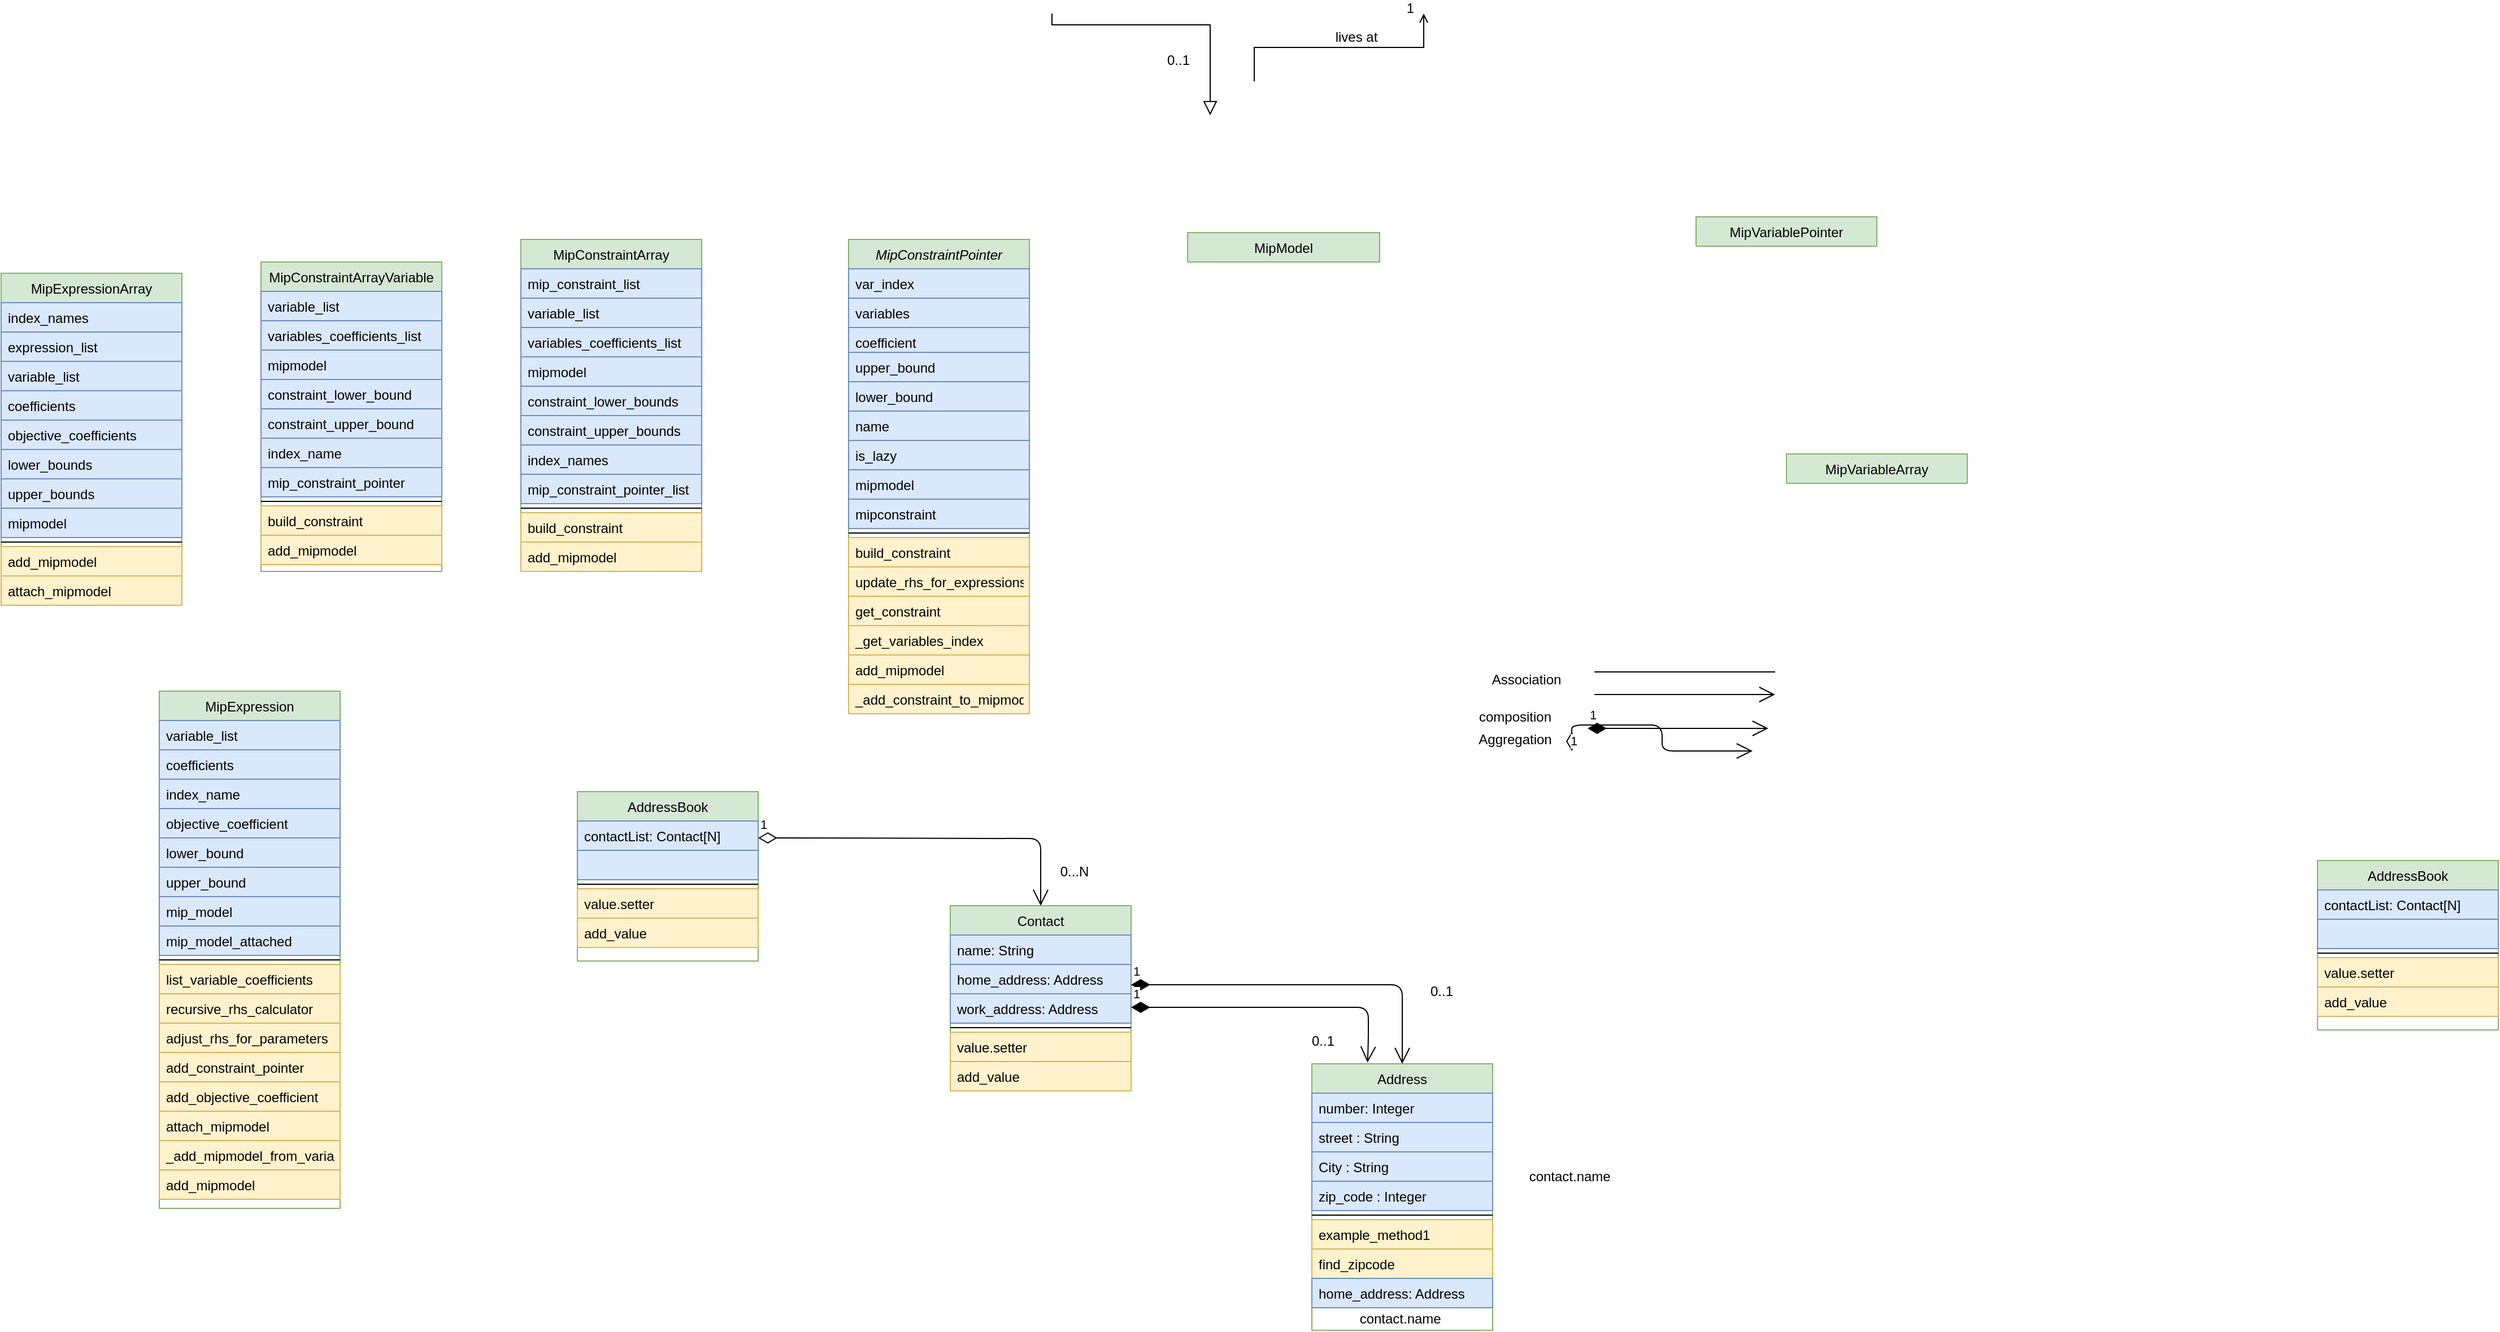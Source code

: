 <mxfile version="13.10.5" type="google"><diagram id="C5RBs43oDa-KdzZeNtuy" name="Page-1"><mxGraphModel dx="3052" dy="1041" grid="1" gridSize="10" guides="1" tooltips="1" connect="1" arrows="1" fold="1" page="1" pageScale="1" pageWidth="827" pageHeight="1169" math="0" shadow="0"><root><mxCell id="WIyWlLk6GJQsqaUBKTNV-0"/><mxCell id="WIyWlLk6GJQsqaUBKTNV-1" parent="WIyWlLk6GJQsqaUBKTNV-0"/><mxCell id="zkfFHV4jXpPFQw0GAbJ--6" value="MipVariablePointer" style="swimlane;fontStyle=0;align=center;verticalAlign=top;childLayout=stackLayout;horizontal=1;startSize=26;horizontalStack=0;resizeParent=1;resizeLast=0;collapsible=1;marginBottom=0;rounded=0;shadow=0;strokeWidth=1;fillColor=#d5e8d4;strokeColor=#82b366;" parent="WIyWlLk6GJQsqaUBKTNV-1" vertex="1" collapsed="1"><mxGeometry x="730" y="230" width="160" height="26" as="geometry"><mxRectangle x="590" y="450" width="160" height="430" as="alternateBounds"/></mxGeometry></mxCell><mxCell id="zkfFHV4jXpPFQw0GAbJ--7" value="MPvariable" style="text;align=left;verticalAlign=top;spacingLeft=4;spacingRight=4;overflow=hidden;rotatable=0;points=[[0,0.5],[1,0.5]];portConstraint=eastwest;fillColor=#dae8fc;strokeColor=#6c8ebf;" parent="zkfFHV4jXpPFQw0GAbJ--6" vertex="1"><mxGeometry y="26" width="160" height="26" as="geometry"/></mxCell><mxCell id="zkfFHV4jXpPFQw0GAbJ--8" value="name" style="text;align=left;verticalAlign=top;spacingLeft=4;spacingRight=4;overflow=hidden;rotatable=0;points=[[0,0.5],[1,0.5]];portConstraint=eastwest;rounded=0;shadow=0;html=0;fillColor=#dae8fc;strokeColor=#6c8ebf;" parent="zkfFHV4jXpPFQw0GAbJ--6" vertex="1"><mxGeometry y="52" width="160" height="26" as="geometry"/></mxCell><mxCell id="VCZt97S-pVr-Qq6LiaYf-27" value="is_integer" style="text;align=left;verticalAlign=top;spacingLeft=4;spacingRight=4;overflow=hidden;rotatable=0;points=[[0,0.5],[1,0.5]];portConstraint=eastwest;rounded=0;shadow=0;html=0;fillColor=#dae8fc;strokeColor=#6c8ebf;" parent="zkfFHV4jXpPFQw0GAbJ--6" vertex="1"><mxGeometry y="78" width="160" height="26" as="geometry"/></mxCell><mxCell id="VCZt97S-pVr-Qq6LiaYf-28" value="objective_coefficient" style="text;align=left;verticalAlign=top;spacingLeft=4;spacingRight=4;overflow=hidden;rotatable=0;points=[[0,0.5],[1,0.5]];portConstraint=eastwest;rounded=0;shadow=0;html=0;fillColor=#dae8fc;strokeColor=#6c8ebf;" parent="zkfFHV4jXpPFQw0GAbJ--6" vertex="1"><mxGeometry y="104" width="160" height="26" as="geometry"/></mxCell><mxCell id="VCZt97S-pVr-Qq6LiaYf-29" value="lower_bound" style="text;align=left;verticalAlign=top;spacingLeft=4;spacingRight=4;overflow=hidden;rotatable=0;points=[[0,0.5],[1,0.5]];portConstraint=eastwest;rounded=0;shadow=0;html=0;fillColor=#dae8fc;strokeColor=#6c8ebf;" parent="zkfFHV4jXpPFQw0GAbJ--6" vertex="1"><mxGeometry y="130" width="160" height="26" as="geometry"/></mxCell><mxCell id="VCZt97S-pVr-Qq6LiaYf-30" value="upper_bound" style="text;align=left;verticalAlign=top;spacingLeft=4;spacingRight=4;overflow=hidden;rotatable=0;points=[[0,0.5],[1,0.5]];portConstraint=eastwest;rounded=0;shadow=0;html=0;fillColor=#dae8fc;strokeColor=#6c8ebf;" parent="zkfFHV4jXpPFQw0GAbJ--6" vertex="1"><mxGeometry y="156" width="160" height="26" as="geometry"/></mxCell><mxCell id="VCZt97S-pVr-Qq6LiaYf-31" value="mipmodel" style="text;align=left;verticalAlign=top;spacingLeft=4;spacingRight=4;overflow=hidden;rotatable=0;points=[[0,0.5],[1,0.5]];portConstraint=eastwest;rounded=0;shadow=0;html=0;fillColor=#dae8fc;strokeColor=#6c8ebf;" parent="zkfFHV4jXpPFQw0GAbJ--6" vertex="1"><mxGeometry y="182" width="160" height="26" as="geometry"/></mxCell><mxCell id="VCZt97S-pVr-Qq6LiaYf-32" value="mipmodel_var_index" style="text;align=left;verticalAlign=top;spacingLeft=4;spacingRight=4;overflow=hidden;rotatable=0;points=[[0,0.5],[1,0.5]];portConstraint=eastwest;rounded=0;shadow=0;html=0;fillColor=#dae8fc;strokeColor=#6c8ebf;" parent="zkfFHV4jXpPFQw0GAbJ--6" vertex="1"><mxGeometry y="208" width="160" height="26" as="geometry"/></mxCell><mxCell id="VCZt97S-pVr-Qq6LiaYf-33" value="mipmodel_attached" style="text;align=left;verticalAlign=top;spacingLeft=4;spacingRight=4;overflow=hidden;rotatable=0;points=[[0,0.5],[1,0.5]];portConstraint=eastwest;rounded=0;shadow=0;html=0;fillColor=#dae8fc;strokeColor=#6c8ebf;" parent="zkfFHV4jXpPFQw0GAbJ--6" vertex="1"><mxGeometry y="234" width="160" height="26" as="geometry"/></mxCell><mxCell id="zkfFHV4jXpPFQw0GAbJ--9" value="" style="line;html=1;strokeWidth=1;align=left;verticalAlign=middle;spacingTop=-1;spacingLeft=3;spacingRight=3;rotatable=0;labelPosition=right;points=[];portConstraint=eastwest;" parent="zkfFHV4jXpPFQw0GAbJ--6" vertex="1"><mxGeometry y="260" width="160" height="8" as="geometry"/></mxCell><mxCell id="zkfFHV4jXpPFQw0GAbJ--11" value="get_variable" style="text;align=left;verticalAlign=top;spacingLeft=4;spacingRight=4;overflow=hidden;rotatable=0;points=[[0,0.5],[1,0.5]];portConstraint=eastwest;fillColor=#fff2cc;strokeColor=#d6b656;" parent="zkfFHV4jXpPFQw0GAbJ--6" vertex="1"><mxGeometry y="268" width="160" height="26" as="geometry"/></mxCell><mxCell id="VCZt97S-pVr-Qq6LiaYf-34" value="build_variable" style="text;align=left;verticalAlign=top;spacingLeft=4;spacingRight=4;overflow=hidden;rotatable=0;points=[[0,0.5],[1,0.5]];portConstraint=eastwest;fillColor=#fff2cc;strokeColor=#d6b656;" parent="zkfFHV4jXpPFQw0GAbJ--6" vertex="1"><mxGeometry y="294" width="160" height="26" as="geometry"/></mxCell><mxCell id="VCZt97S-pVr-Qq6LiaYf-35" value="attach_mipmodel" style="text;align=left;verticalAlign=top;spacingLeft=4;spacingRight=4;overflow=hidden;rotatable=0;points=[[0,0.5],[1,0.5]];portConstraint=eastwest;fillColor=#fff2cc;strokeColor=#d6b656;" parent="zkfFHV4jXpPFQw0GAbJ--6" vertex="1"><mxGeometry y="320" width="160" height="26" as="geometry"/></mxCell><mxCell id="VCZt97S-pVr-Qq6LiaYf-37" value="reattach_mipmodel" style="text;align=left;verticalAlign=top;spacingLeft=4;spacingRight=4;overflow=hidden;rotatable=0;points=[[0,0.5],[1,0.5]];portConstraint=eastwest;fillColor=#fff2cc;strokeColor=#d6b656;" parent="zkfFHV4jXpPFQw0GAbJ--6" vertex="1"><mxGeometry y="346" width="160" height="26" as="geometry"/></mxCell><mxCell id="VCZt97S-pVr-Qq6LiaYf-36" value="add_mipmodel" style="text;align=left;verticalAlign=top;spacingLeft=4;spacingRight=4;overflow=hidden;rotatable=0;points=[[0,0.5],[1,0.5]];portConstraint=eastwest;fillColor=#fff2cc;strokeColor=#d6b656;" parent="zkfFHV4jXpPFQw0GAbJ--6" vertex="1"><mxGeometry y="372" width="160" height="26" as="geometry"/></mxCell><mxCell id="VCZt97S-pVr-Qq6LiaYf-38" value="add_objective_coefficient" style="text;align=left;verticalAlign=top;spacingLeft=4;spacingRight=4;overflow=hidden;rotatable=0;points=[[0,0.5],[1,0.5]];portConstraint=eastwest;fillColor=#fff2cc;strokeColor=#d6b656;" parent="zkfFHV4jXpPFQw0GAbJ--6" vertex="1"><mxGeometry y="398" width="160" height="26" as="geometry"/></mxCell><mxCell id="zkfFHV4jXpPFQw0GAbJ--12" value="" style="endArrow=block;endSize=10;endFill=0;shadow=0;strokeWidth=1;rounded=0;edgeStyle=elbowEdgeStyle;elbow=vertical;" parent="WIyWlLk6GJQsqaUBKTNV-1" edge="1"><mxGeometry width="160" relative="1" as="geometry"><mxPoint x="160" y="50" as="sourcePoint"/><mxPoint x="300" y="140" as="targetPoint"/><Array as="points"><mxPoint x="150" y="60"/><mxPoint x="120" y="40"/><mxPoint x="150" y="240"/><mxPoint x="270" y="310"/></Array></mxGeometry></mxCell><mxCell id="zkfFHV4jXpPFQw0GAbJ--17" value="AddressBook" style="swimlane;fontStyle=0;align=center;verticalAlign=top;childLayout=stackLayout;horizontal=1;startSize=26;horizontalStack=0;resizeParent=1;resizeLast=0;collapsible=1;marginBottom=0;rounded=0;shadow=0;strokeWidth=1;fillColor=#d5e8d4;strokeColor=#82b366;" parent="WIyWlLk6GJQsqaUBKTNV-1" vertex="1"><mxGeometry x="-260" y="739" width="160" height="150" as="geometry"><mxRectangle x="190" y="300" width="160" height="26" as="alternateBounds"/></mxGeometry></mxCell><mxCell id="zkfFHV4jXpPFQw0GAbJ--18" value="contactList: Contact[N]" style="text;align=left;verticalAlign=top;spacingLeft=4;spacingRight=4;overflow=hidden;rotatable=0;points=[[0,0.5],[1,0.5]];portConstraint=eastwest;fillColor=#dae8fc;strokeColor=#6c8ebf;" parent="zkfFHV4jXpPFQw0GAbJ--17" vertex="1"><mxGeometry y="26" width="160" height="26" as="geometry"/></mxCell><mxCell id="zkfFHV4jXpPFQw0GAbJ--20" value="" style="text;align=left;verticalAlign=top;spacingLeft=4;spacingRight=4;overflow=hidden;rotatable=0;points=[[0,0.5],[1,0.5]];portConstraint=eastwest;rounded=0;shadow=0;html=0;fillColor=#dae8fc;strokeColor=#6c8ebf;" parent="zkfFHV4jXpPFQw0GAbJ--17" vertex="1"><mxGeometry y="52" width="160" height="26" as="geometry"/></mxCell><mxCell id="zkfFHV4jXpPFQw0GAbJ--23" value="" style="line;html=1;strokeWidth=1;align=left;verticalAlign=middle;spacingTop=-1;spacingLeft=3;spacingRight=3;rotatable=0;labelPosition=right;points=[];portConstraint=eastwest;" parent="zkfFHV4jXpPFQw0GAbJ--17" vertex="1"><mxGeometry y="78" width="160" height="8" as="geometry"/></mxCell><mxCell id="zkfFHV4jXpPFQw0GAbJ--24" value="value.setter" style="text;align=left;verticalAlign=top;spacingLeft=4;spacingRight=4;overflow=hidden;rotatable=0;points=[[0,0.5],[1,0.5]];portConstraint=eastwest;fillColor=#fff2cc;strokeColor=#d6b656;" parent="zkfFHV4jXpPFQw0GAbJ--17" vertex="1"><mxGeometry y="86" width="160" height="26" as="geometry"/></mxCell><mxCell id="zkfFHV4jXpPFQw0GAbJ--25" value="add_value" style="text;align=left;verticalAlign=top;spacingLeft=4;spacingRight=4;overflow=hidden;rotatable=0;points=[[0,0.5],[1,0.5]];portConstraint=eastwest;fillColor=#fff2cc;strokeColor=#d6b656;" parent="zkfFHV4jXpPFQw0GAbJ--17" vertex="1"><mxGeometry y="112" width="160" height="26" as="geometry"/></mxCell><mxCell id="zkfFHV4jXpPFQw0GAbJ--26" value="" style="endArrow=open;shadow=0;strokeWidth=1;rounded=0;endFill=1;edgeStyle=elbowEdgeStyle;elbow=vertical;" parent="WIyWlLk6GJQsqaUBKTNV-1" edge="1"><mxGeometry x="0.5" y="41" relative="1" as="geometry"><mxPoint x="339" y="110" as="sourcePoint"/><mxPoint x="489" y="50" as="targetPoint"/><mxPoint x="-40" y="32" as="offset"/></mxGeometry></mxCell><mxCell id="zkfFHV4jXpPFQw0GAbJ--28" value="1" style="resizable=0;align=right;verticalAlign=bottom;labelBackgroundColor=none;fontSize=12;" parent="zkfFHV4jXpPFQw0GAbJ--26" connectable="0" vertex="1"><mxGeometry x="1" relative="1" as="geometry"><mxPoint x="-7" y="4" as="offset"/></mxGeometry></mxCell><mxCell id="zkfFHV4jXpPFQw0GAbJ--29" value="lives at" style="text;html=1;resizable=0;points=[];;align=center;verticalAlign=middle;labelBackgroundColor=none;rounded=0;shadow=0;strokeWidth=1;fontSize=12;" parent="zkfFHV4jXpPFQw0GAbJ--26" vertex="1" connectable="0"><mxGeometry x="0.5" y="49" relative="1" as="geometry"><mxPoint x="-38" y="40" as="offset"/></mxGeometry></mxCell><mxCell id="VCZt97S-pVr-Qq6LiaYf-2" value="MipModel" style="swimlane;fontStyle=0;align=center;verticalAlign=top;childLayout=stackLayout;horizontal=1;startSize=26;horizontalStack=0;resizeParent=1;resizeLast=0;collapsible=1;marginBottom=0;rounded=0;shadow=0;strokeWidth=1;fillColor=#d5e8d4;strokeColor=#82b366;" parent="WIyWlLk6GJQsqaUBKTNV-1" vertex="1" collapsed="1"><mxGeometry x="280" y="244" width="170" height="26" as="geometry"><mxRectangle x="420" y="330" width="160" height="610" as="alternateBounds"/></mxGeometry></mxCell><mxCell id="VCZt97S-pVr-Qq6LiaYf-3" value="variable_pointers" style="text;align=left;verticalAlign=top;spacingLeft=4;spacingRight=4;overflow=hidden;rotatable=0;points=[[0,0.5],[1,0.5]];portConstraint=eastwest;fillColor=#dae8fc;strokeColor=#6c8ebf;" parent="VCZt97S-pVr-Qq6LiaYf-2" vertex="1"><mxGeometry y="26" width="170" height="26" as="geometry"/></mxCell><mxCell id="VCZt97S-pVr-Qq6LiaYf-5" value="parameters" style="text;align=left;verticalAlign=top;spacingLeft=4;spacingRight=4;overflow=hidden;rotatable=0;points=[[0,0.5],[1,0.5]];portConstraint=eastwest;fillColor=#dae8fc;strokeColor=#6c8ebf;" parent="VCZt97S-pVr-Qq6LiaYf-2" vertex="1"><mxGeometry y="52" width="170" height="26" as="geometry"/></mxCell><mxCell id="VCZt97S-pVr-Qq6LiaYf-6" value="constraint_pointers" style="text;align=left;verticalAlign=top;spacingLeft=4;spacingRight=4;overflow=hidden;rotatable=0;points=[[0,0.5],[1,0.5]];portConstraint=eastwest;fillColor=#dae8fc;strokeColor=#6c8ebf;" parent="VCZt97S-pVr-Qq6LiaYf-2" vertex="1"><mxGeometry y="78" width="170" height="26" as="geometry"/></mxCell><mxCell id="VCZt97S-pVr-Qq6LiaYf-8" value="expressions" style="text;align=left;verticalAlign=top;spacingLeft=4;spacingRight=4;overflow=hidden;rotatable=0;points=[[0,0.5],[1,0.5]];portConstraint=eastwest;fillColor=#dae8fc;strokeColor=#6c8ebf;" parent="VCZt97S-pVr-Qq6LiaYf-2" vertex="1"><mxGeometry y="104" width="170" height="26" as="geometry"/></mxCell><mxCell id="VCZt97S-pVr-Qq6LiaYf-9" value="mipmodels" style="text;align=left;verticalAlign=top;spacingLeft=4;spacingRight=4;overflow=hidden;rotatable=0;points=[[0,0.5],[1,0.5]];portConstraint=eastwest;fillColor=#dae8fc;strokeColor=#6c8ebf;" parent="VCZt97S-pVr-Qq6LiaYf-2" vertex="1"><mxGeometry y="130" width="170" height="26" as="geometry"/></mxCell><mxCell id="VCZt97S-pVr-Qq6LiaYf-10" value="parent_mipmodel" style="text;align=left;verticalAlign=top;spacingLeft=4;spacingRight=4;overflow=hidden;rotatable=0;points=[[0,0.5],[1,0.5]];portConstraint=eastwest;fillColor=#dae8fc;strokeColor=#6c8ebf;" parent="VCZt97S-pVr-Qq6LiaYf-2" vertex="1"><mxGeometry y="156" width="170" height="26" as="geometry"/></mxCell><mxCell id="VCZt97S-pVr-Qq6LiaYf-11" value="MPmodel" style="text;align=left;verticalAlign=top;spacingLeft=4;spacingRight=4;overflow=hidden;rotatable=0;points=[[0,0.5],[1,0.5]];portConstraint=eastwest;fillColor=#dae8fc;strokeColor=#6c8ebf;" parent="VCZt97S-pVr-Qq6LiaYf-2" vertex="1"><mxGeometry y="182" width="170" height="26" as="geometry"/></mxCell><mxCell id="VCZt97S-pVr-Qq6LiaYf-12" value="MPmodel_request" style="text;align=left;verticalAlign=top;spacingLeft=4;spacingRight=4;overflow=hidden;rotatable=0;points=[[0,0.5],[1,0.5]];portConstraint=eastwest;fillColor=#dae8fc;strokeColor=#6c8ebf;" parent="VCZt97S-pVr-Qq6LiaYf-2" vertex="1"><mxGeometry y="208" width="170" height="26" as="geometry"/></mxCell><mxCell id="VCZt97S-pVr-Qq6LiaYf-4" value="" style="line;html=1;strokeWidth=1;align=left;verticalAlign=middle;spacingTop=-1;spacingLeft=3;spacingRight=3;rotatable=0;labelPosition=right;points=[];portConstraint=eastwest;" parent="VCZt97S-pVr-Qq6LiaYf-2" vertex="1"><mxGeometry y="234" width="170" height="8" as="geometry"/></mxCell><mxCell id="VCZt97S-pVr-Qq6LiaYf-7" value="append_variable_array" style="text;align=left;verticalAlign=top;spacingLeft=4;spacingRight=4;overflow=hidden;rotatable=0;points=[[0,0.5],[1,0.5]];portConstraint=eastwest;fillColor=#fff2cc;strokeColor=#d6b656;" parent="VCZt97S-pVr-Qq6LiaYf-2" vertex="1"><mxGeometry y="242" width="170" height="26" as="geometry"/></mxCell><mxCell id="VCZt97S-pVr-Qq6LiaYf-13" value="append_variable" style="text;align=left;verticalAlign=top;spacingLeft=4;spacingRight=4;overflow=hidden;rotatable=0;points=[[0,0.5],[1,0.5]];portConstraint=eastwest;fillColor=#fff2cc;strokeColor=#d6b656;" parent="VCZt97S-pVr-Qq6LiaYf-2" vertex="1"><mxGeometry y="268" width="170" height="26" as="geometry"/></mxCell><mxCell id="VCZt97S-pVr-Qq6LiaYf-14" value="build_variable" style="text;align=left;verticalAlign=top;spacingLeft=4;spacingRight=4;overflow=hidden;rotatable=0;points=[[0,0.5],[1,0.5]];portConstraint=eastwest;fillColor=#fff2cc;strokeColor=#d6b656;" parent="VCZt97S-pVr-Qq6LiaYf-2" vertex="1"><mxGeometry y="294" width="170" height="26" as="geometry"/></mxCell><mxCell id="VCZt97S-pVr-Qq6LiaYf-15" value="update_variable" style="text;align=left;verticalAlign=top;spacingLeft=4;spacingRight=4;overflow=hidden;rotatable=0;points=[[0,0.5],[1,0.5]];portConstraint=eastwest;fillColor=#fff2cc;strokeColor=#d6b656;" parent="VCZt97S-pVr-Qq6LiaYf-2" vertex="1"><mxGeometry y="320" width="170" height="30" as="geometry"/></mxCell><mxCell id="VCZt97S-pVr-Qq6LiaYf-16" value="append_parameter" style="text;align=left;verticalAlign=top;spacingLeft=4;spacingRight=4;overflow=hidden;rotatable=0;points=[[0,0.5],[1,0.5]];portConstraint=eastwest;fillColor=#fff2cc;strokeColor=#d6b656;" parent="VCZt97S-pVr-Qq6LiaYf-2" vertex="1"><mxGeometry y="350" width="170" height="26" as="geometry"/></mxCell><mxCell id="VCZt97S-pVr-Qq6LiaYf-17" value="append_expression" style="text;align=left;verticalAlign=top;spacingLeft=4;spacingRight=4;overflow=hidden;rotatable=0;points=[[0,0.5],[1,0.5]];portConstraint=eastwest;fillColor=#fff2cc;strokeColor=#d6b656;" parent="VCZt97S-pVr-Qq6LiaYf-2" vertex="1"><mxGeometry y="376" width="170" height="26" as="geometry"/></mxCell><mxCell id="VCZt97S-pVr-Qq6LiaYf-18" value="append_expression_array" style="text;align=left;verticalAlign=top;spacingLeft=4;spacingRight=4;overflow=hidden;rotatable=0;points=[[0,0.5],[1,0.5]];portConstraint=eastwest;fillColor=#fff2cc;strokeColor=#d6b656;" parent="VCZt97S-pVr-Qq6LiaYf-2" vertex="1"><mxGeometry y="402" width="170" height="26" as="geometry"/></mxCell><mxCell id="VCZt97S-pVr-Qq6LiaYf-19" value="build_expression" style="text;align=left;verticalAlign=top;spacingLeft=4;spacingRight=4;overflow=hidden;rotatable=0;points=[[0,0.5],[1,0.5]];portConstraint=eastwest;fillColor=#fff2cc;strokeColor=#d6b656;" parent="VCZt97S-pVr-Qq6LiaYf-2" vertex="1"><mxGeometry y="428" width="170" height="26" as="geometry"/></mxCell><mxCell id="VCZt97S-pVr-Qq6LiaYf-21" value="append_constraint" style="text;align=left;verticalAlign=top;spacingLeft=4;spacingRight=4;overflow=hidden;rotatable=0;points=[[0,0.5],[1,0.5]];portConstraint=eastwest;fillColor=#fff2cc;strokeColor=#d6b656;" parent="VCZt97S-pVr-Qq6LiaYf-2" vertex="1"><mxGeometry y="454" width="170" height="26" as="geometry"/></mxCell><mxCell id="VCZt97S-pVr-Qq6LiaYf-22" value="build_constraint" style="text;align=left;verticalAlign=top;spacingLeft=4;spacingRight=4;overflow=hidden;rotatable=0;points=[[0,0.5],[1,0.5]];portConstraint=eastwest;fillColor=#fff2cc;strokeColor=#d6b656;" parent="VCZt97S-pVr-Qq6LiaYf-2" vertex="1"><mxGeometry y="480" width="170" height="26" as="geometry"/></mxCell><mxCell id="VCZt97S-pVr-Qq6LiaYf-23" value="append_constraint_array" style="text;align=left;verticalAlign=top;spacingLeft=4;spacingRight=4;overflow=hidden;rotatable=0;points=[[0,0.5],[1,0.5]];portConstraint=eastwest;fillColor=#fff2cc;strokeColor=#d6b656;" parent="VCZt97S-pVr-Qq6LiaYf-2" vertex="1"><mxGeometry y="506" width="170" height="26" as="geometry"/></mxCell><mxCell id="VCZt97S-pVr-Qq6LiaYf-24" value="append_model" style="text;align=left;verticalAlign=top;spacingLeft=4;spacingRight=4;overflow=hidden;rotatable=0;points=[[0,0.5],[1,0.5]];portConstraint=eastwest;fillColor=#fff2cc;strokeColor=#d6b656;" parent="VCZt97S-pVr-Qq6LiaYf-2" vertex="1"><mxGeometry y="532" width="170" height="26" as="geometry"/></mxCell><mxCell id="VCZt97S-pVr-Qq6LiaYf-25" value="build_model" style="text;align=left;verticalAlign=top;spacingLeft=4;spacingRight=4;overflow=hidden;rotatable=0;points=[[0,0.5],[1,0.5]];portConstraint=eastwest;fillColor=#fff2cc;strokeColor=#d6b656;" parent="VCZt97S-pVr-Qq6LiaYf-2" vertex="1"><mxGeometry y="558" width="170" height="26" as="geometry"/></mxCell><mxCell id="VCZt97S-pVr-Qq6LiaYf-26" value="solve_model" style="text;align=left;verticalAlign=top;spacingLeft=4;spacingRight=4;overflow=hidden;rotatable=0;points=[[0,0.5],[1,0.5]];portConstraint=eastwest;fillColor=#fff2cc;strokeColor=#d6b656;" parent="VCZt97S-pVr-Qq6LiaYf-2" vertex="1"><mxGeometry y="584" width="170" height="26" as="geometry"/></mxCell><mxCell id="VCZt97S-pVr-Qq6LiaYf-39" value="MipVariableArray" style="swimlane;fontStyle=0;align=center;verticalAlign=top;childLayout=stackLayout;horizontal=1;startSize=26;horizontalStack=0;resizeParent=1;resizeLast=0;collapsible=1;marginBottom=0;rounded=0;shadow=0;strokeWidth=1;fillColor=#d5e8d4;strokeColor=#82b366;" parent="WIyWlLk6GJQsqaUBKTNV-1" vertex="1" collapsed="1"><mxGeometry x="810" y="440" width="160" height="26" as="geometry"><mxRectangle x="810" y="440" width="160" height="348" as="alternateBounds"/></mxGeometry></mxCell><mxCell id="VCZt97S-pVr-Qq6LiaYf-40" value="index_names" style="text;align=left;verticalAlign=top;spacingLeft=4;spacingRight=4;overflow=hidden;rotatable=0;points=[[0,0.5],[1,0.5]];portConstraint=eastwest;fillColor=#dae8fc;strokeColor=#6c8ebf;" parent="VCZt97S-pVr-Qq6LiaYf-39" vertex="1"><mxGeometry y="26" width="160" height="26" as="geometry"/></mxCell><mxCell id="VCZt97S-pVr-Qq6LiaYf-41" value="objective_coefficients" style="text;align=left;verticalAlign=top;spacingLeft=4;spacingRight=4;overflow=hidden;rotatable=0;points=[[0,0.5],[1,0.5]];portConstraint=eastwest;rounded=0;shadow=0;html=0;fillColor=#dae8fc;strokeColor=#6c8ebf;" parent="VCZt97S-pVr-Qq6LiaYf-39" vertex="1"><mxGeometry y="52" width="160" height="28" as="geometry"/></mxCell><mxCell id="VCZt97S-pVr-Qq6LiaYf-46" value="lower_bounds" style="text;align=left;verticalAlign=top;spacingLeft=4;spacingRight=4;overflow=hidden;rotatable=0;points=[[0,0.5],[1,0.5]];portConstraint=eastwest;rounded=0;shadow=0;html=0;fillColor=#dae8fc;strokeColor=#6c8ebf;" parent="VCZt97S-pVr-Qq6LiaYf-39" vertex="1"><mxGeometry y="80" width="160" height="26" as="geometry"/></mxCell><mxCell id="VCZt97S-pVr-Qq6LiaYf-47" value="upper_bounds" style="text;align=left;verticalAlign=top;spacingLeft=4;spacingRight=4;overflow=hidden;rotatable=0;points=[[0,0.5],[1,0.5]];portConstraint=eastwest;rounded=0;shadow=0;html=0;fillColor=#dae8fc;strokeColor=#6c8ebf;" parent="VCZt97S-pVr-Qq6LiaYf-39" vertex="1"><mxGeometry y="106" width="160" height="26" as="geometry"/></mxCell><mxCell id="VCZt97S-pVr-Qq6LiaYf-48" value="is_integer" style="text;align=left;verticalAlign=top;spacingLeft=4;spacingRight=4;overflow=hidden;rotatable=0;points=[[0,0.5],[1,0.5]];portConstraint=eastwest;rounded=0;shadow=0;html=0;fillColor=#dae8fc;strokeColor=#6c8ebf;" parent="VCZt97S-pVr-Qq6LiaYf-39" vertex="1"><mxGeometry y="132" width="160" height="26" as="geometry"/></mxCell><mxCell id="VCZt97S-pVr-Qq6LiaYf-49" value="variable_pointer_list" style="text;align=left;verticalAlign=top;spacingLeft=4;spacingRight=4;overflow=hidden;rotatable=0;points=[[0,0.5],[1,0.5]];portConstraint=eastwest;rounded=0;shadow=0;html=0;fillColor=#dae8fc;strokeColor=#6c8ebf;" parent="VCZt97S-pVr-Qq6LiaYf-39" vertex="1"><mxGeometry y="158" width="160" height="26" as="geometry"/></mxCell><mxCell id="VCZt97S-pVr-Qq6LiaYf-51" value="model_variables_index_list" style="text;align=left;verticalAlign=top;spacingLeft=4;spacingRight=4;overflow=hidden;rotatable=0;points=[[0,0.5],[1,0.5]];portConstraint=eastwest;rounded=0;shadow=0;html=0;fillColor=#dae8fc;strokeColor=#6c8ebf;" parent="VCZt97S-pVr-Qq6LiaYf-39" vertex="1"><mxGeometry y="184" width="160" height="26" as="geometry"/></mxCell><mxCell id="VCZt97S-pVr-Qq6LiaYf-52" value="mipmodel" style="text;align=left;verticalAlign=top;spacingLeft=4;spacingRight=4;overflow=hidden;rotatable=0;points=[[0,0.5],[1,0.5]];portConstraint=eastwest;rounded=0;shadow=0;html=0;fillColor=#dae8fc;strokeColor=#6c8ebf;" parent="VCZt97S-pVr-Qq6LiaYf-39" vertex="1"><mxGeometry y="210" width="160" height="26" as="geometry"/></mxCell><mxCell id="VCZt97S-pVr-Qq6LiaYf-42" value="" style="line;html=1;strokeWidth=1;align=left;verticalAlign=middle;spacingTop=-1;spacingLeft=3;spacingRight=3;rotatable=0;labelPosition=right;points=[];portConstraint=eastwest;" parent="VCZt97S-pVr-Qq6LiaYf-39" vertex="1"><mxGeometry y="236" width="160" height="8" as="geometry"/></mxCell><mxCell id="VCZt97S-pVr-Qq6LiaYf-43" value="add_mipmodel" style="text;align=left;verticalAlign=top;spacingLeft=4;spacingRight=4;overflow=hidden;rotatable=0;points=[[0,0.5],[1,0.5]];portConstraint=eastwest;fillColor=#fff2cc;strokeColor=#d6b656;" parent="VCZt97S-pVr-Qq6LiaYf-39" vertex="1"><mxGeometry y="244" width="160" height="26" as="geometry"/></mxCell><mxCell id="VCZt97S-pVr-Qq6LiaYf-44" value="attach_mipmodel" style="text;align=left;verticalAlign=top;spacingLeft=4;spacingRight=4;overflow=hidden;rotatable=0;points=[[0,0.5],[1,0.5]];portConstraint=eastwest;fillColor=#fff2cc;strokeColor=#d6b656;" parent="VCZt97S-pVr-Qq6LiaYf-39" vertex="1"><mxGeometry y="270" width="160" height="26" as="geometry"/></mxCell><mxCell id="VCZt97S-pVr-Qq6LiaYf-53" value="build_variable" style="text;align=left;verticalAlign=top;spacingLeft=4;spacingRight=4;overflow=hidden;rotatable=0;points=[[0,0.5],[1,0.5]];portConstraint=eastwest;fillColor=#fff2cc;strokeColor=#d6b656;" parent="VCZt97S-pVr-Qq6LiaYf-39" vertex="1"><mxGeometry y="296" width="160" height="26" as="geometry"/></mxCell><mxCell id="VCZt97S-pVr-Qq6LiaYf-54" value="add_objective_coefficients" style="text;align=left;verticalAlign=top;spacingLeft=4;spacingRight=4;overflow=hidden;rotatable=0;points=[[0,0.5],[1,0.5]];portConstraint=eastwest;fillColor=#fff2cc;strokeColor=#d6b656;" parent="VCZt97S-pVr-Qq6LiaYf-39" vertex="1"><mxGeometry y="322" width="160" height="26" as="geometry"/></mxCell><mxCell id="VCZt97S-pVr-Qq6LiaYf-55" value="MipConstraintPointer" style="swimlane;fontStyle=2;align=center;verticalAlign=top;childLayout=stackLayout;horizontal=1;startSize=26;horizontalStack=0;resizeParent=1;resizeLast=0;collapsible=1;marginBottom=0;rounded=0;shadow=0;strokeWidth=1;fillColor=#d5e8d4;strokeColor=#82b366;" parent="WIyWlLk6GJQsqaUBKTNV-1" vertex="1"><mxGeometry x="-20" y="250" width="160" height="420" as="geometry"><mxRectangle x="190" y="510" width="160" height="26" as="alternateBounds"/></mxGeometry></mxCell><mxCell id="VCZt97S-pVr-Qq6LiaYf-56" value="var_index" style="text;align=left;verticalAlign=top;spacingLeft=4;spacingRight=4;overflow=hidden;rotatable=0;points=[[0,0.5],[1,0.5]];portConstraint=eastwest;fillColor=#dae8fc;strokeColor=#6c8ebf;" parent="VCZt97S-pVr-Qq6LiaYf-55" vertex="1"><mxGeometry y="26" width="160" height="26" as="geometry"/></mxCell><mxCell id="VCZt97S-pVr-Qq6LiaYf-57" value="variables" style="text;align=left;verticalAlign=top;spacingLeft=4;spacingRight=4;overflow=hidden;rotatable=0;points=[[0,0.5],[1,0.5]];portConstraint=eastwest;rounded=0;shadow=0;html=0;fillColor=#dae8fc;strokeColor=#6c8ebf;" parent="VCZt97S-pVr-Qq6LiaYf-55" vertex="1"><mxGeometry y="52" width="160" height="26" as="geometry"/></mxCell><mxCell id="VCZt97S-pVr-Qq6LiaYf-58" value="coefficient" style="text;align=left;verticalAlign=top;spacingLeft=4;spacingRight=4;overflow=hidden;rotatable=0;points=[[0,0.5],[1,0.5]];portConstraint=eastwest;rounded=0;shadow=0;html=0;fillColor=#dae8fc;strokeColor=#6c8ebf;" parent="VCZt97S-pVr-Qq6LiaYf-55" vertex="1"><mxGeometry y="78" width="160" height="22" as="geometry"/></mxCell><mxCell id="VCZt97S-pVr-Qq6LiaYf-63" value="upper_bound" style="text;align=left;verticalAlign=top;spacingLeft=4;spacingRight=4;overflow=hidden;rotatable=0;points=[[0,0.5],[1,0.5]];portConstraint=eastwest;rounded=0;shadow=0;html=0;fillColor=#dae8fc;strokeColor=#6c8ebf;" parent="VCZt97S-pVr-Qq6LiaYf-55" vertex="1"><mxGeometry y="100" width="160" height="26" as="geometry"/></mxCell><mxCell id="VCZt97S-pVr-Qq6LiaYf-62" value="lower_bound" style="text;align=left;verticalAlign=top;spacingLeft=4;spacingRight=4;overflow=hidden;rotatable=0;points=[[0,0.5],[1,0.5]];portConstraint=eastwest;rounded=0;shadow=0;html=0;fillColor=#dae8fc;strokeColor=#6c8ebf;" parent="VCZt97S-pVr-Qq6LiaYf-55" vertex="1"><mxGeometry y="126" width="160" height="26" as="geometry"/></mxCell><mxCell id="VCZt97S-pVr-Qq6LiaYf-64" value="name" style="text;align=left;verticalAlign=top;spacingLeft=4;spacingRight=4;overflow=hidden;rotatable=0;points=[[0,0.5],[1,0.5]];portConstraint=eastwest;rounded=0;shadow=0;html=0;fillColor=#dae8fc;strokeColor=#6c8ebf;" parent="VCZt97S-pVr-Qq6LiaYf-55" vertex="1"><mxGeometry y="152" width="160" height="26" as="geometry"/></mxCell><mxCell id="VCZt97S-pVr-Qq6LiaYf-65" value="is_lazy" style="text;align=left;verticalAlign=top;spacingLeft=4;spacingRight=4;overflow=hidden;rotatable=0;points=[[0,0.5],[1,0.5]];portConstraint=eastwest;rounded=0;shadow=0;html=0;fillColor=#dae8fc;strokeColor=#6c8ebf;" parent="VCZt97S-pVr-Qq6LiaYf-55" vertex="1"><mxGeometry y="178" width="160" height="26" as="geometry"/></mxCell><mxCell id="VCZt97S-pVr-Qq6LiaYf-66" value="mipmodel" style="text;align=left;verticalAlign=top;spacingLeft=4;spacingRight=4;overflow=hidden;rotatable=0;points=[[0,0.5],[1,0.5]];portConstraint=eastwest;rounded=0;shadow=0;html=0;fillColor=#dae8fc;strokeColor=#6c8ebf;" parent="VCZt97S-pVr-Qq6LiaYf-55" vertex="1"><mxGeometry y="204" width="160" height="26" as="geometry"/></mxCell><mxCell id="VCZt97S-pVr-Qq6LiaYf-67" value="mipconstraint" style="text;align=left;verticalAlign=top;spacingLeft=4;spacingRight=4;overflow=hidden;rotatable=0;points=[[0,0.5],[1,0.5]];portConstraint=eastwest;rounded=0;shadow=0;html=0;fillColor=#dae8fc;strokeColor=#6c8ebf;" parent="VCZt97S-pVr-Qq6LiaYf-55" vertex="1"><mxGeometry y="230" width="160" height="26" as="geometry"/></mxCell><mxCell id="VCZt97S-pVr-Qq6LiaYf-59" value="" style="line;html=1;strokeWidth=1;align=left;verticalAlign=middle;spacingTop=-1;spacingLeft=3;spacingRight=3;rotatable=0;labelPosition=right;points=[];portConstraint=eastwest;" parent="VCZt97S-pVr-Qq6LiaYf-55" vertex="1"><mxGeometry y="256" width="160" height="8" as="geometry"/></mxCell><mxCell id="VCZt97S-pVr-Qq6LiaYf-60" value="build_constraint" style="text;align=left;verticalAlign=top;spacingLeft=4;spacingRight=4;overflow=hidden;rotatable=0;points=[[0,0.5],[1,0.5]];portConstraint=eastwest;fillColor=#fff2cc;strokeColor=#d6b656;" parent="VCZt97S-pVr-Qq6LiaYf-55" vertex="1"><mxGeometry y="264" width="160" height="26" as="geometry"/></mxCell><mxCell id="VCZt97S-pVr-Qq6LiaYf-68" value="update_rhs_for_expressions" style="text;align=left;verticalAlign=top;spacingLeft=4;spacingRight=4;overflow=hidden;rotatable=0;points=[[0,0.5],[1,0.5]];portConstraint=eastwest;fillColor=#fff2cc;strokeColor=#d6b656;" parent="VCZt97S-pVr-Qq6LiaYf-55" vertex="1"><mxGeometry y="290" width="160" height="26" as="geometry"/></mxCell><mxCell id="VCZt97S-pVr-Qq6LiaYf-69" value="get_constraint" style="text;align=left;verticalAlign=top;spacingLeft=4;spacingRight=4;overflow=hidden;rotatable=0;points=[[0,0.5],[1,0.5]];portConstraint=eastwest;fillColor=#fff2cc;strokeColor=#d6b656;" parent="VCZt97S-pVr-Qq6LiaYf-55" vertex="1"><mxGeometry y="316" width="160" height="26" as="geometry"/></mxCell><mxCell id="VCZt97S-pVr-Qq6LiaYf-70" value="_get_variables_index" style="text;align=left;verticalAlign=top;spacingLeft=4;spacingRight=4;overflow=hidden;rotatable=0;points=[[0,0.5],[1,0.5]];portConstraint=eastwest;fillColor=#fff2cc;strokeColor=#d6b656;" parent="VCZt97S-pVr-Qq6LiaYf-55" vertex="1"><mxGeometry y="342" width="160" height="26" as="geometry"/></mxCell><mxCell id="VCZt97S-pVr-Qq6LiaYf-71" value="add_mipmodel" style="text;align=left;verticalAlign=top;spacingLeft=4;spacingRight=4;overflow=hidden;rotatable=0;points=[[0,0.5],[1,0.5]];portConstraint=eastwest;fillColor=#fff2cc;strokeColor=#d6b656;" parent="VCZt97S-pVr-Qq6LiaYf-55" vertex="1"><mxGeometry y="368" width="160" height="26" as="geometry"/></mxCell><mxCell id="VCZt97S-pVr-Qq6LiaYf-72" value="_add_constraint_to_mipmodel" style="text;align=left;verticalAlign=top;spacingLeft=4;spacingRight=4;overflow=hidden;rotatable=0;points=[[0,0.5],[1,0.5]];portConstraint=eastwest;fillColor=#fff2cc;strokeColor=#d6b656;" parent="VCZt97S-pVr-Qq6LiaYf-55" vertex="1"><mxGeometry y="394" width="160" height="26" as="geometry"/></mxCell><mxCell id="VCZt97S-pVr-Qq6LiaYf-61" value="0..1" style="resizable=0;align=left;verticalAlign=bottom;labelBackgroundColor=none;fontSize=12;" parent="WIyWlLk6GJQsqaUBKTNV-1" connectable="0" vertex="1"><mxGeometry x="260" y="100" as="geometry"/></mxCell><mxCell id="VCZt97S-pVr-Qq6LiaYf-73" value="MipConstraintArrayVariable" style="swimlane;fontStyle=0;align=center;verticalAlign=top;childLayout=stackLayout;horizontal=1;startSize=26;horizontalStack=0;resizeParent=1;resizeLast=0;collapsible=1;marginBottom=0;rounded=0;shadow=0;strokeWidth=1;fillColor=#d5e8d4;strokeColor=#82b366;" parent="WIyWlLk6GJQsqaUBKTNV-1" vertex="1"><mxGeometry x="-540" y="270" width="160" height="274" as="geometry"><mxRectangle x="-240" y="440" width="160" height="26" as="alternateBounds"/></mxGeometry></mxCell><mxCell id="VCZt97S-pVr-Qq6LiaYf-74" value="variable_list" style="text;align=left;verticalAlign=top;spacingLeft=4;spacingRight=4;overflow=hidden;rotatable=0;points=[[0,0.5],[1,0.5]];portConstraint=eastwest;fillColor=#dae8fc;strokeColor=#6c8ebf;" parent="VCZt97S-pVr-Qq6LiaYf-73" vertex="1"><mxGeometry y="26" width="160" height="26" as="geometry"/></mxCell><mxCell id="VCZt97S-pVr-Qq6LiaYf-75" value="variables_coefficients_list" style="text;align=left;verticalAlign=top;spacingLeft=4;spacingRight=4;overflow=hidden;rotatable=0;points=[[0,0.5],[1,0.5]];portConstraint=eastwest;rounded=0;shadow=0;html=0;fillColor=#dae8fc;strokeColor=#6c8ebf;" parent="VCZt97S-pVr-Qq6LiaYf-73" vertex="1"><mxGeometry y="52" width="160" height="26" as="geometry"/></mxCell><mxCell id="VCZt97S-pVr-Qq6LiaYf-79" value="mipmodel" style="text;align=left;verticalAlign=top;spacingLeft=4;spacingRight=4;overflow=hidden;rotatable=0;points=[[0,0.5],[1,0.5]];portConstraint=eastwest;rounded=0;shadow=0;html=0;fillColor=#dae8fc;strokeColor=#6c8ebf;" parent="VCZt97S-pVr-Qq6LiaYf-73" vertex="1"><mxGeometry y="78" width="160" height="26" as="geometry"/></mxCell><mxCell id="VCZt97S-pVr-Qq6LiaYf-80" value="constraint_lower_bound" style="text;align=left;verticalAlign=top;spacingLeft=4;spacingRight=4;overflow=hidden;rotatable=0;points=[[0,0.5],[1,0.5]];portConstraint=eastwest;rounded=0;shadow=0;html=0;fillColor=#dae8fc;strokeColor=#6c8ebf;" parent="VCZt97S-pVr-Qq6LiaYf-73" vertex="1"><mxGeometry y="104" width="160" height="26" as="geometry"/></mxCell><mxCell id="VCZt97S-pVr-Qq6LiaYf-81" value="constraint_upper_bound" style="text;align=left;verticalAlign=top;spacingLeft=4;spacingRight=4;overflow=hidden;rotatable=0;points=[[0,0.5],[1,0.5]];portConstraint=eastwest;rounded=0;shadow=0;html=0;fillColor=#dae8fc;strokeColor=#6c8ebf;" parent="VCZt97S-pVr-Qq6LiaYf-73" vertex="1"><mxGeometry y="130" width="160" height="26" as="geometry"/></mxCell><mxCell id="VCZt97S-pVr-Qq6LiaYf-82" value="index_name" style="text;align=left;verticalAlign=top;spacingLeft=4;spacingRight=4;overflow=hidden;rotatable=0;points=[[0,0.5],[1,0.5]];portConstraint=eastwest;rounded=0;shadow=0;html=0;fillColor=#dae8fc;strokeColor=#6c8ebf;" parent="VCZt97S-pVr-Qq6LiaYf-73" vertex="1"><mxGeometry y="156" width="160" height="26" as="geometry"/></mxCell><mxCell id="VCZt97S-pVr-Qq6LiaYf-83" value="mip_constraint_pointer" style="text;align=left;verticalAlign=top;spacingLeft=4;spacingRight=4;overflow=hidden;rotatable=0;points=[[0,0.5],[1,0.5]];portConstraint=eastwest;rounded=0;shadow=0;html=0;fillColor=#dae8fc;strokeColor=#6c8ebf;" parent="VCZt97S-pVr-Qq6LiaYf-73" vertex="1"><mxGeometry y="182" width="160" height="26" as="geometry"/></mxCell><mxCell id="VCZt97S-pVr-Qq6LiaYf-76" value="" style="line;html=1;strokeWidth=1;align=left;verticalAlign=middle;spacingTop=-1;spacingLeft=3;spacingRight=3;rotatable=0;labelPosition=right;points=[];portConstraint=eastwest;" parent="VCZt97S-pVr-Qq6LiaYf-73" vertex="1"><mxGeometry y="208" width="160" height="8" as="geometry"/></mxCell><mxCell id="VCZt97S-pVr-Qq6LiaYf-77" value="build_constraint" style="text;align=left;verticalAlign=top;spacingLeft=4;spacingRight=4;overflow=hidden;rotatable=0;points=[[0,0.5],[1,0.5]];portConstraint=eastwest;fillColor=#fff2cc;strokeColor=#d6b656;" parent="VCZt97S-pVr-Qq6LiaYf-73" vertex="1"><mxGeometry y="216" width="160" height="26" as="geometry"/></mxCell><mxCell id="VCZt97S-pVr-Qq6LiaYf-78" value="add_mipmodel" style="text;align=left;verticalAlign=top;spacingLeft=4;spacingRight=4;overflow=hidden;rotatable=0;points=[[0,0.5],[1,0.5]];portConstraint=eastwest;fillColor=#fff2cc;strokeColor=#d6b656;" parent="VCZt97S-pVr-Qq6LiaYf-73" vertex="1"><mxGeometry y="242" width="160" height="26" as="geometry"/></mxCell><mxCell id="VCZt97S-pVr-Qq6LiaYf-85" value="MipConstraintArray" style="swimlane;fontStyle=0;align=center;verticalAlign=top;childLayout=stackLayout;horizontal=1;startSize=26;horizontalStack=0;resizeParent=1;resizeLast=0;collapsible=1;marginBottom=0;rounded=0;shadow=0;strokeWidth=1;fillColor=#d5e8d4;strokeColor=#82b366;" parent="WIyWlLk6GJQsqaUBKTNV-1" vertex="1"><mxGeometry x="-310" y="250" width="160" height="294" as="geometry"><mxRectangle x="20" y="440" width="160" height="26" as="alternateBounds"/></mxGeometry></mxCell><mxCell id="VCZt97S-pVr-Qq6LiaYf-96" value="mip_constraint_list" style="text;align=left;verticalAlign=top;spacingLeft=4;spacingRight=4;overflow=hidden;rotatable=0;points=[[0,0.5],[1,0.5]];portConstraint=eastwest;fillColor=#dae8fc;strokeColor=#6c8ebf;" parent="VCZt97S-pVr-Qq6LiaYf-85" vertex="1"><mxGeometry y="26" width="160" height="26" as="geometry"/></mxCell><mxCell id="VCZt97S-pVr-Qq6LiaYf-86" value="variable_list" style="text;align=left;verticalAlign=top;spacingLeft=4;spacingRight=4;overflow=hidden;rotatable=0;points=[[0,0.5],[1,0.5]];portConstraint=eastwest;fillColor=#dae8fc;strokeColor=#6c8ebf;" parent="VCZt97S-pVr-Qq6LiaYf-85" vertex="1"><mxGeometry y="52" width="160" height="26" as="geometry"/></mxCell><mxCell id="VCZt97S-pVr-Qq6LiaYf-87" value="variables_coefficients_list" style="text;align=left;verticalAlign=top;spacingLeft=4;spacingRight=4;overflow=hidden;rotatable=0;points=[[0,0.5],[1,0.5]];portConstraint=eastwest;rounded=0;shadow=0;html=0;fillColor=#dae8fc;strokeColor=#6c8ebf;" parent="VCZt97S-pVr-Qq6LiaYf-85" vertex="1"><mxGeometry y="78" width="160" height="26" as="geometry"/></mxCell><mxCell id="VCZt97S-pVr-Qq6LiaYf-88" value="mipmodel" style="text;align=left;verticalAlign=top;spacingLeft=4;spacingRight=4;overflow=hidden;rotatable=0;points=[[0,0.5],[1,0.5]];portConstraint=eastwest;rounded=0;shadow=0;html=0;fillColor=#dae8fc;strokeColor=#6c8ebf;" parent="VCZt97S-pVr-Qq6LiaYf-85" vertex="1"><mxGeometry y="104" width="160" height="26" as="geometry"/></mxCell><mxCell id="VCZt97S-pVr-Qq6LiaYf-89" value="constraint_lower_bounds" style="text;align=left;verticalAlign=top;spacingLeft=4;spacingRight=4;overflow=hidden;rotatable=0;points=[[0,0.5],[1,0.5]];portConstraint=eastwest;rounded=0;shadow=0;html=0;fillColor=#dae8fc;strokeColor=#6c8ebf;" parent="VCZt97S-pVr-Qq6LiaYf-85" vertex="1"><mxGeometry y="130" width="160" height="26" as="geometry"/></mxCell><mxCell id="VCZt97S-pVr-Qq6LiaYf-90" value="constraint_upper_bounds" style="text;align=left;verticalAlign=top;spacingLeft=4;spacingRight=4;overflow=hidden;rotatable=0;points=[[0,0.5],[1,0.5]];portConstraint=eastwest;rounded=0;shadow=0;html=0;fillColor=#dae8fc;strokeColor=#6c8ebf;" parent="VCZt97S-pVr-Qq6LiaYf-85" vertex="1"><mxGeometry y="156" width="160" height="26" as="geometry"/></mxCell><mxCell id="VCZt97S-pVr-Qq6LiaYf-91" value="index_names" style="text;align=left;verticalAlign=top;spacingLeft=4;spacingRight=4;overflow=hidden;rotatable=0;points=[[0,0.5],[1,0.5]];portConstraint=eastwest;rounded=0;shadow=0;html=0;fillColor=#dae8fc;strokeColor=#6c8ebf;" parent="VCZt97S-pVr-Qq6LiaYf-85" vertex="1"><mxGeometry y="182" width="160" height="26" as="geometry"/></mxCell><mxCell id="VCZt97S-pVr-Qq6LiaYf-92" value="mip_constraint_pointer_list" style="text;align=left;verticalAlign=top;spacingLeft=4;spacingRight=4;overflow=hidden;rotatable=0;points=[[0,0.5],[1,0.5]];portConstraint=eastwest;rounded=0;shadow=0;html=0;fillColor=#dae8fc;strokeColor=#6c8ebf;" parent="VCZt97S-pVr-Qq6LiaYf-85" vertex="1"><mxGeometry y="208" width="160" height="26" as="geometry"/></mxCell><mxCell id="VCZt97S-pVr-Qq6LiaYf-93" value="" style="line;html=1;strokeWidth=1;align=left;verticalAlign=middle;spacingTop=-1;spacingLeft=3;spacingRight=3;rotatable=0;labelPosition=right;points=[];portConstraint=eastwest;" parent="VCZt97S-pVr-Qq6LiaYf-85" vertex="1"><mxGeometry y="234" width="160" height="8" as="geometry"/></mxCell><mxCell id="VCZt97S-pVr-Qq6LiaYf-94" value="build_constraint" style="text;align=left;verticalAlign=top;spacingLeft=4;spacingRight=4;overflow=hidden;rotatable=0;points=[[0,0.5],[1,0.5]];portConstraint=eastwest;fillColor=#fff2cc;strokeColor=#d6b656;" parent="VCZt97S-pVr-Qq6LiaYf-85" vertex="1"><mxGeometry y="242" width="160" height="26" as="geometry"/></mxCell><mxCell id="VCZt97S-pVr-Qq6LiaYf-95" value="add_mipmodel" style="text;align=left;verticalAlign=top;spacingLeft=4;spacingRight=4;overflow=hidden;rotatable=0;points=[[0,0.5],[1,0.5]];portConstraint=eastwest;fillColor=#fff2cc;strokeColor=#d6b656;" parent="VCZt97S-pVr-Qq6LiaYf-85" vertex="1"><mxGeometry y="268" width="160" height="26" as="geometry"/></mxCell><mxCell id="VCZt97S-pVr-Qq6LiaYf-97" value="MipExpression" style="swimlane;fontStyle=0;align=center;verticalAlign=top;childLayout=stackLayout;horizontal=1;startSize=26;horizontalStack=0;resizeParent=1;resizeLast=0;collapsible=1;marginBottom=0;rounded=0;shadow=0;strokeWidth=1;fillColor=#d5e8d4;strokeColor=#82b366;" parent="WIyWlLk6GJQsqaUBKTNV-1" vertex="1"><mxGeometry x="-630" y="650" width="160" height="458" as="geometry"><mxRectangle x="10" y="662" width="160" height="26" as="alternateBounds"/></mxGeometry></mxCell><mxCell id="VCZt97S-pVr-Qq6LiaYf-98" value="variable_list" style="text;align=left;verticalAlign=top;spacingLeft=4;spacingRight=4;overflow=hidden;rotatable=0;points=[[0,0.5],[1,0.5]];portConstraint=eastwest;fillColor=#dae8fc;strokeColor=#6c8ebf;" parent="VCZt97S-pVr-Qq6LiaYf-97" vertex="1"><mxGeometry y="26" width="160" height="26" as="geometry"/></mxCell><mxCell id="VCZt97S-pVr-Qq6LiaYf-99" value="coefficients" style="text;align=left;verticalAlign=top;spacingLeft=4;spacingRight=4;overflow=hidden;rotatable=0;points=[[0,0.5],[1,0.5]];portConstraint=eastwest;rounded=0;shadow=0;html=0;fillColor=#dae8fc;strokeColor=#6c8ebf;" parent="VCZt97S-pVr-Qq6LiaYf-97" vertex="1"><mxGeometry y="52" width="160" height="26" as="geometry"/></mxCell><mxCell id="VCZt97S-pVr-Qq6LiaYf-103" value="index_name" style="text;align=left;verticalAlign=top;spacingLeft=4;spacingRight=4;overflow=hidden;rotatable=0;points=[[0,0.5],[1,0.5]];portConstraint=eastwest;rounded=0;shadow=0;html=0;fillColor=#dae8fc;strokeColor=#6c8ebf;" parent="VCZt97S-pVr-Qq6LiaYf-97" vertex="1"><mxGeometry y="78" width="160" height="26" as="geometry"/></mxCell><mxCell id="VCZt97S-pVr-Qq6LiaYf-104" value="objective_coefficient" style="text;align=left;verticalAlign=top;spacingLeft=4;spacingRight=4;overflow=hidden;rotatable=0;points=[[0,0.5],[1,0.5]];portConstraint=eastwest;rounded=0;shadow=0;html=0;fillColor=#dae8fc;strokeColor=#6c8ebf;" parent="VCZt97S-pVr-Qq6LiaYf-97" vertex="1"><mxGeometry y="104" width="160" height="26" as="geometry"/></mxCell><mxCell id="VCZt97S-pVr-Qq6LiaYf-105" value="lower_bound" style="text;align=left;verticalAlign=top;spacingLeft=4;spacingRight=4;overflow=hidden;rotatable=0;points=[[0,0.5],[1,0.5]];portConstraint=eastwest;rounded=0;shadow=0;html=0;fillColor=#dae8fc;strokeColor=#6c8ebf;" parent="VCZt97S-pVr-Qq6LiaYf-97" vertex="1"><mxGeometry y="130" width="160" height="26" as="geometry"/></mxCell><mxCell id="VCZt97S-pVr-Qq6LiaYf-106" value="upper_bound" style="text;align=left;verticalAlign=top;spacingLeft=4;spacingRight=4;overflow=hidden;rotatable=0;points=[[0,0.5],[1,0.5]];portConstraint=eastwest;rounded=0;shadow=0;html=0;fillColor=#dae8fc;strokeColor=#6c8ebf;" parent="VCZt97S-pVr-Qq6LiaYf-97" vertex="1"><mxGeometry y="156" width="160" height="26" as="geometry"/></mxCell><mxCell id="VCZt97S-pVr-Qq6LiaYf-107" value="mip_model" style="text;align=left;verticalAlign=top;spacingLeft=4;spacingRight=4;overflow=hidden;rotatable=0;points=[[0,0.5],[1,0.5]];portConstraint=eastwest;rounded=0;shadow=0;html=0;fillColor=#dae8fc;strokeColor=#6c8ebf;" parent="VCZt97S-pVr-Qq6LiaYf-97" vertex="1"><mxGeometry y="182" width="160" height="26" as="geometry"/></mxCell><mxCell id="VCZt97S-pVr-Qq6LiaYf-108" value="mip_model_attached" style="text;align=left;verticalAlign=top;spacingLeft=4;spacingRight=4;overflow=hidden;rotatable=0;points=[[0,0.5],[1,0.5]];portConstraint=eastwest;rounded=0;shadow=0;html=0;fillColor=#dae8fc;strokeColor=#6c8ebf;" parent="VCZt97S-pVr-Qq6LiaYf-97" vertex="1"><mxGeometry y="208" width="160" height="26" as="geometry"/></mxCell><mxCell id="VCZt97S-pVr-Qq6LiaYf-100" value="" style="line;html=1;strokeWidth=1;align=left;verticalAlign=middle;spacingTop=-1;spacingLeft=3;spacingRight=3;rotatable=0;labelPosition=right;points=[];portConstraint=eastwest;" parent="VCZt97S-pVr-Qq6LiaYf-97" vertex="1"><mxGeometry y="234" width="160" height="8" as="geometry"/></mxCell><mxCell id="VCZt97S-pVr-Qq6LiaYf-101" value="list_variable_coefficients" style="text;align=left;verticalAlign=top;spacingLeft=4;spacingRight=4;overflow=hidden;rotatable=0;points=[[0,0.5],[1,0.5]];portConstraint=eastwest;fillColor=#fff2cc;strokeColor=#d6b656;" parent="VCZt97S-pVr-Qq6LiaYf-97" vertex="1"><mxGeometry y="242" width="160" height="26" as="geometry"/></mxCell><mxCell id="VCZt97S-pVr-Qq6LiaYf-102" value="recursive_rhs_calculator" style="text;align=left;verticalAlign=top;spacingLeft=4;spacingRight=4;overflow=hidden;rotatable=0;points=[[0,0.5],[1,0.5]];portConstraint=eastwest;fillColor=#fff2cc;strokeColor=#d6b656;" parent="VCZt97S-pVr-Qq6LiaYf-97" vertex="1"><mxGeometry y="268" width="160" height="26" as="geometry"/></mxCell><mxCell id="VCZt97S-pVr-Qq6LiaYf-109" value="adjust_rhs_for_parameters" style="text;align=left;verticalAlign=top;spacingLeft=4;spacingRight=4;overflow=hidden;rotatable=0;points=[[0,0.5],[1,0.5]];portConstraint=eastwest;fillColor=#fff2cc;strokeColor=#d6b656;" parent="VCZt97S-pVr-Qq6LiaYf-97" vertex="1"><mxGeometry y="294" width="160" height="26" as="geometry"/></mxCell><mxCell id="VCZt97S-pVr-Qq6LiaYf-110" value="add_constraint_pointer" style="text;align=left;verticalAlign=top;spacingLeft=4;spacingRight=4;overflow=hidden;rotatable=0;points=[[0,0.5],[1,0.5]];portConstraint=eastwest;fillColor=#fff2cc;strokeColor=#d6b656;" parent="VCZt97S-pVr-Qq6LiaYf-97" vertex="1"><mxGeometry y="320" width="160" height="26" as="geometry"/></mxCell><mxCell id="VCZt97S-pVr-Qq6LiaYf-111" value="add_objective_coefficient" style="text;align=left;verticalAlign=top;spacingLeft=4;spacingRight=4;overflow=hidden;rotatable=0;points=[[0,0.5],[1,0.5]];portConstraint=eastwest;fillColor=#fff2cc;strokeColor=#d6b656;" parent="VCZt97S-pVr-Qq6LiaYf-97" vertex="1"><mxGeometry y="346" width="160" height="26" as="geometry"/></mxCell><mxCell id="VCZt97S-pVr-Qq6LiaYf-112" value="attach_mipmodel" style="text;align=left;verticalAlign=top;spacingLeft=4;spacingRight=4;overflow=hidden;rotatable=0;points=[[0,0.5],[1,0.5]];portConstraint=eastwest;fillColor=#fff2cc;strokeColor=#d6b656;" parent="VCZt97S-pVr-Qq6LiaYf-97" vertex="1"><mxGeometry y="372" width="160" height="26" as="geometry"/></mxCell><mxCell id="VCZt97S-pVr-Qq6LiaYf-113" value="_add_mipmodel_from_variables" style="text;align=left;verticalAlign=top;spacingLeft=4;spacingRight=4;overflow=hidden;rotatable=0;points=[[0,0.5],[1,0.5]];portConstraint=eastwest;fillColor=#fff2cc;strokeColor=#d6b656;" parent="VCZt97S-pVr-Qq6LiaYf-97" vertex="1"><mxGeometry y="398" width="160" height="26" as="geometry"/></mxCell><mxCell id="VCZt97S-pVr-Qq6LiaYf-114" value="add_mipmodel" style="text;align=left;verticalAlign=top;spacingLeft=4;spacingRight=4;overflow=hidden;rotatable=0;points=[[0,0.5],[1,0.5]];portConstraint=eastwest;fillColor=#fff2cc;strokeColor=#d6b656;" parent="VCZt97S-pVr-Qq6LiaYf-97" vertex="1"><mxGeometry y="424" width="160" height="26" as="geometry"/></mxCell><mxCell id="VCZt97S-pVr-Qq6LiaYf-115" value="MipExpressionArray" style="swimlane;fontStyle=0;align=center;verticalAlign=top;childLayout=stackLayout;horizontal=1;startSize=26;horizontalStack=0;resizeParent=1;resizeLast=0;collapsible=1;marginBottom=0;rounded=0;shadow=0;strokeWidth=1;fillColor=#d5e8d4;strokeColor=#82b366;" parent="WIyWlLk6GJQsqaUBKTNV-1" vertex="1"><mxGeometry x="-770" y="280" width="160" height="294" as="geometry"><mxRectangle x="-240" y="600" width="160" height="26" as="alternateBounds"/></mxGeometry></mxCell><mxCell id="VCZt97S-pVr-Qq6LiaYf-116" value="index_names" style="text;align=left;verticalAlign=top;spacingLeft=4;spacingRight=4;overflow=hidden;rotatable=0;points=[[0,0.5],[1,0.5]];portConstraint=eastwest;fillColor=#dae8fc;strokeColor=#6c8ebf;" parent="VCZt97S-pVr-Qq6LiaYf-115" vertex="1"><mxGeometry y="26" width="160" height="26" as="geometry"/></mxCell><mxCell id="VCZt97S-pVr-Qq6LiaYf-117" value="expression_list" style="text;align=left;verticalAlign=top;spacingLeft=4;spacingRight=4;overflow=hidden;rotatable=0;points=[[0,0.5],[1,0.5]];portConstraint=eastwest;rounded=0;shadow=0;html=0;fillColor=#dae8fc;strokeColor=#6c8ebf;" parent="VCZt97S-pVr-Qq6LiaYf-115" vertex="1"><mxGeometry y="52" width="160" height="26" as="geometry"/></mxCell><mxCell id="VCZt97S-pVr-Qq6LiaYf-124" value="variable_list" style="text;align=left;verticalAlign=top;spacingLeft=4;spacingRight=4;overflow=hidden;rotatable=0;points=[[0,0.5],[1,0.5]];portConstraint=eastwest;rounded=0;shadow=0;html=0;fillColor=#dae8fc;strokeColor=#6c8ebf;" parent="VCZt97S-pVr-Qq6LiaYf-115" vertex="1"><mxGeometry y="78" width="160" height="26" as="geometry"/></mxCell><mxCell id="VCZt97S-pVr-Qq6LiaYf-128" value="coefficients" style="text;align=left;verticalAlign=top;spacingLeft=4;spacingRight=4;overflow=hidden;rotatable=0;points=[[0,0.5],[1,0.5]];portConstraint=eastwest;rounded=0;shadow=0;html=0;fillColor=#dae8fc;strokeColor=#6c8ebf;" parent="VCZt97S-pVr-Qq6LiaYf-115" vertex="1"><mxGeometry y="104" width="160" height="26" as="geometry"/></mxCell><mxCell id="VCZt97S-pVr-Qq6LiaYf-135" value="objective_coefficients" style="text;align=left;verticalAlign=top;spacingLeft=4;spacingRight=4;overflow=hidden;rotatable=0;points=[[0,0.5],[1,0.5]];portConstraint=eastwest;rounded=0;shadow=0;html=0;fillColor=#dae8fc;strokeColor=#6c8ebf;" parent="VCZt97S-pVr-Qq6LiaYf-115" vertex="1"><mxGeometry y="130" width="160" height="26" as="geometry"/></mxCell><mxCell id="VCZt97S-pVr-Qq6LiaYf-134" value="lower_bounds" style="text;align=left;verticalAlign=top;spacingLeft=4;spacingRight=4;overflow=hidden;rotatable=0;points=[[0,0.5],[1,0.5]];portConstraint=eastwest;rounded=0;shadow=0;html=0;fillColor=#dae8fc;strokeColor=#6c8ebf;" parent="VCZt97S-pVr-Qq6LiaYf-115" vertex="1"><mxGeometry y="156" width="160" height="26" as="geometry"/></mxCell><mxCell id="VCZt97S-pVr-Qq6LiaYf-136" value="upper_bounds" style="text;align=left;verticalAlign=top;spacingLeft=4;spacingRight=4;overflow=hidden;rotatable=0;points=[[0,0.5],[1,0.5]];portConstraint=eastwest;rounded=0;shadow=0;html=0;fillColor=#dae8fc;strokeColor=#6c8ebf;" parent="VCZt97S-pVr-Qq6LiaYf-115" vertex="1"><mxGeometry y="182" width="160" height="26" as="geometry"/></mxCell><mxCell id="VCZt97S-pVr-Qq6LiaYf-126" value="mipmodel" style="text;align=left;verticalAlign=top;spacingLeft=4;spacingRight=4;overflow=hidden;rotatable=0;points=[[0,0.5],[1,0.5]];portConstraint=eastwest;rounded=0;shadow=0;html=0;fillColor=#dae8fc;strokeColor=#6c8ebf;" parent="VCZt97S-pVr-Qq6LiaYf-115" vertex="1"><mxGeometry y="208" width="160" height="26" as="geometry"/></mxCell><mxCell id="VCZt97S-pVr-Qq6LiaYf-118" value="" style="line;html=1;strokeWidth=1;align=left;verticalAlign=middle;spacingTop=-1;spacingLeft=3;spacingRight=3;rotatable=0;labelPosition=right;points=[];portConstraint=eastwest;" parent="VCZt97S-pVr-Qq6LiaYf-115" vertex="1"><mxGeometry y="234" width="160" height="8" as="geometry"/></mxCell><mxCell id="VCZt97S-pVr-Qq6LiaYf-119" value="add_mipmodel" style="text;align=left;verticalAlign=top;spacingLeft=4;spacingRight=4;overflow=hidden;rotatable=0;points=[[0,0.5],[1,0.5]];portConstraint=eastwest;fillColor=#fff2cc;strokeColor=#d6b656;" parent="VCZt97S-pVr-Qq6LiaYf-115" vertex="1"><mxGeometry y="242" width="160" height="26" as="geometry"/></mxCell><mxCell id="VCZt97S-pVr-Qq6LiaYf-120" value="attach_mipmodel" style="text;align=left;verticalAlign=top;spacingLeft=4;spacingRight=4;overflow=hidden;rotatable=0;points=[[0,0.5],[1,0.5]];portConstraint=eastwest;fillColor=#fff2cc;strokeColor=#d6b656;" parent="VCZt97S-pVr-Qq6LiaYf-115" vertex="1"><mxGeometry y="268" width="160" height="26" as="geometry"/></mxCell><mxCell id="O9s2y5dU7NHmYPxYhEX5-1" value="Contact" style="swimlane;fontStyle=0;align=center;verticalAlign=top;childLayout=stackLayout;horizontal=1;startSize=26;horizontalStack=0;resizeParent=1;resizeLast=0;collapsible=1;marginBottom=0;rounded=0;shadow=0;strokeWidth=1;fillColor=#d5e8d4;strokeColor=#82b366;" vertex="1" parent="WIyWlLk6GJQsqaUBKTNV-1"><mxGeometry x="70" y="840" width="160" height="164" as="geometry"><mxRectangle x="190" y="300" width="160" height="26" as="alternateBounds"/></mxGeometry></mxCell><mxCell id="O9s2y5dU7NHmYPxYhEX5-2" value="name: String" style="text;align=left;verticalAlign=top;spacingLeft=4;spacingRight=4;overflow=hidden;rotatable=0;points=[[0,0.5],[1,0.5]];portConstraint=eastwest;fillColor=#dae8fc;strokeColor=#6c8ebf;" vertex="1" parent="O9s2y5dU7NHmYPxYhEX5-1"><mxGeometry y="26" width="160" height="26" as="geometry"/></mxCell><mxCell id="O9s2y5dU7NHmYPxYhEX5-3" value="home_address: Address" style="text;align=left;verticalAlign=top;spacingLeft=4;spacingRight=4;overflow=hidden;rotatable=0;points=[[0,0.5],[1,0.5]];portConstraint=eastwest;rounded=0;shadow=0;html=0;fillColor=#dae8fc;strokeColor=#6c8ebf;" vertex="1" parent="O9s2y5dU7NHmYPxYhEX5-1"><mxGeometry y="52" width="160" height="26" as="geometry"/></mxCell><mxCell id="O9s2y5dU7NHmYPxYhEX5-16" value="work_address: Address" style="text;align=left;verticalAlign=top;spacingLeft=4;spacingRight=4;overflow=hidden;rotatable=0;points=[[0,0.5],[1,0.5]];portConstraint=eastwest;rounded=0;shadow=0;html=0;fillColor=#dae8fc;strokeColor=#6c8ebf;" vertex="1" parent="O9s2y5dU7NHmYPxYhEX5-1"><mxGeometry y="78" width="160" height="26" as="geometry"/></mxCell><mxCell id="O9s2y5dU7NHmYPxYhEX5-4" value="" style="line;html=1;strokeWidth=1;align=left;verticalAlign=middle;spacingTop=-1;spacingLeft=3;spacingRight=3;rotatable=0;labelPosition=right;points=[];portConstraint=eastwest;" vertex="1" parent="O9s2y5dU7NHmYPxYhEX5-1"><mxGeometry y="104" width="160" height="8" as="geometry"/></mxCell><mxCell id="O9s2y5dU7NHmYPxYhEX5-5" value="value.setter" style="text;align=left;verticalAlign=top;spacingLeft=4;spacingRight=4;overflow=hidden;rotatable=0;points=[[0,0.5],[1,0.5]];portConstraint=eastwest;fillColor=#fff2cc;strokeColor=#d6b656;" vertex="1" parent="O9s2y5dU7NHmYPxYhEX5-1"><mxGeometry y="112" width="160" height="26" as="geometry"/></mxCell><mxCell id="O9s2y5dU7NHmYPxYhEX5-6" value="add_value" style="text;align=left;verticalAlign=top;spacingLeft=4;spacingRight=4;overflow=hidden;rotatable=0;points=[[0,0.5],[1,0.5]];portConstraint=eastwest;fillColor=#fff2cc;strokeColor=#d6b656;" vertex="1" parent="O9s2y5dU7NHmYPxYhEX5-1"><mxGeometry y="138" width="160" height="26" as="geometry"/></mxCell><mxCell id="O9s2y5dU7NHmYPxYhEX5-7" value="Address" style="swimlane;fontStyle=0;align=center;verticalAlign=top;childLayout=stackLayout;horizontal=1;startSize=26;horizontalStack=0;resizeParent=1;resizeLast=0;collapsible=1;marginBottom=0;rounded=0;shadow=0;strokeWidth=1;fillColor=#d5e8d4;strokeColor=#82b366;" vertex="1" parent="WIyWlLk6GJQsqaUBKTNV-1"><mxGeometry x="390" y="980" width="160" height="236" as="geometry"><mxRectangle x="190" y="300" width="160" height="26" as="alternateBounds"/></mxGeometry></mxCell><mxCell id="O9s2y5dU7NHmYPxYhEX5-8" value="number: Integer" style="text;align=left;verticalAlign=top;spacingLeft=4;spacingRight=4;overflow=hidden;rotatable=0;points=[[0,0.5],[1,0.5]];portConstraint=eastwest;fillColor=#dae8fc;strokeColor=#6c8ebf;" vertex="1" parent="O9s2y5dU7NHmYPxYhEX5-7"><mxGeometry y="26" width="160" height="26" as="geometry"/></mxCell><mxCell id="O9s2y5dU7NHmYPxYhEX5-9" value="street : String" style="text;align=left;verticalAlign=top;spacingLeft=4;spacingRight=4;overflow=hidden;rotatable=0;points=[[0,0.5],[1,0.5]];portConstraint=eastwest;rounded=0;shadow=0;html=0;fillColor=#dae8fc;strokeColor=#6c8ebf;" vertex="1" parent="O9s2y5dU7NHmYPxYhEX5-7"><mxGeometry y="52" width="160" height="26" as="geometry"/></mxCell><mxCell id="O9s2y5dU7NHmYPxYhEX5-13" value="City : String" style="text;align=left;verticalAlign=top;spacingLeft=4;spacingRight=4;overflow=hidden;rotatable=0;points=[[0,0.5],[1,0.5]];portConstraint=eastwest;rounded=0;shadow=0;html=0;fillColor=#dae8fc;strokeColor=#6c8ebf;" vertex="1" parent="O9s2y5dU7NHmYPxYhEX5-7"><mxGeometry y="78" width="160" height="26" as="geometry"/></mxCell><mxCell id="O9s2y5dU7NHmYPxYhEX5-14" value="zip_code : Integer" style="text;align=left;verticalAlign=top;spacingLeft=4;spacingRight=4;overflow=hidden;rotatable=0;points=[[0,0.5],[1,0.5]];portConstraint=eastwest;rounded=0;shadow=0;html=0;fillColor=#dae8fc;strokeColor=#6c8ebf;" vertex="1" parent="O9s2y5dU7NHmYPxYhEX5-7"><mxGeometry y="104" width="160" height="26" as="geometry"/></mxCell><mxCell id="O9s2y5dU7NHmYPxYhEX5-10" value="" style="line;html=1;strokeWidth=1;align=left;verticalAlign=middle;spacingTop=-1;spacingLeft=3;spacingRight=3;rotatable=0;labelPosition=right;points=[];portConstraint=eastwest;" vertex="1" parent="O9s2y5dU7NHmYPxYhEX5-7"><mxGeometry y="130" width="160" height="8" as="geometry"/></mxCell><mxCell id="O9s2y5dU7NHmYPxYhEX5-11" value="example_method1" style="text;align=left;verticalAlign=top;spacingLeft=4;spacingRight=4;overflow=hidden;rotatable=0;points=[[0,0.5],[1,0.5]];portConstraint=eastwest;fillColor=#fff2cc;strokeColor=#d6b656;" vertex="1" parent="O9s2y5dU7NHmYPxYhEX5-7"><mxGeometry y="138" width="160" height="26" as="geometry"/></mxCell><mxCell id="O9s2y5dU7NHmYPxYhEX5-12" value="find_zipcode" style="text;align=left;verticalAlign=top;spacingLeft=4;spacingRight=4;overflow=hidden;rotatable=0;points=[[0,0.5],[1,0.5]];portConstraint=eastwest;fillColor=#fff2cc;strokeColor=#d6b656;" vertex="1" parent="O9s2y5dU7NHmYPxYhEX5-7"><mxGeometry y="164" width="160" height="26" as="geometry"/></mxCell><mxCell id="O9s2y5dU7NHmYPxYhEX5-15" value="home_address: Address" style="text;align=left;verticalAlign=top;spacingLeft=4;spacingRight=4;overflow=hidden;rotatable=0;points=[[0,0.5],[1,0.5]];portConstraint=eastwest;rounded=0;shadow=0;html=0;fillColor=#dae8fc;strokeColor=#6c8ebf;" vertex="1" parent="O9s2y5dU7NHmYPxYhEX5-7"><mxGeometry y="190" width="160" height="26" as="geometry"/></mxCell><mxCell id="O9s2y5dU7NHmYPxYhEX5-37" value="contact.name&amp;nbsp;" style="text;html=1;strokeColor=none;fillColor=none;align=center;verticalAlign=middle;whiteSpace=wrap;rounded=0;" vertex="1" parent="O9s2y5dU7NHmYPxYhEX5-7"><mxGeometry y="216" width="160" height="20" as="geometry"/></mxCell><mxCell id="O9s2y5dU7NHmYPxYhEX5-17" value="1" style="endArrow=open;html=1;endSize=12;startArrow=diamondThin;startSize=14;startFill=1;edgeStyle=orthogonalEdgeStyle;align=left;verticalAlign=bottom;" edge="1" parent="WIyWlLk6GJQsqaUBKTNV-1"><mxGeometry x="-1" y="3" relative="1" as="geometry"><mxPoint x="634" y="683" as="sourcePoint"/><mxPoint x="794" y="683" as="targetPoint"/></mxGeometry></mxCell><mxCell id="O9s2y5dU7NHmYPxYhEX5-18" value="1" style="endArrow=open;html=1;endSize=12;startArrow=diamondThin;startSize=14;startFill=0;edgeStyle=orthogonalEdgeStyle;align=left;verticalAlign=bottom;" edge="1" parent="WIyWlLk6GJQsqaUBKTNV-1"><mxGeometry x="-1" y="3" relative="1" as="geometry"><mxPoint x="620" y="703" as="sourcePoint"/><mxPoint x="780" y="703" as="targetPoint"/><Array as="points"><mxPoint x="620" y="680"/><mxPoint x="700" y="680"/><mxPoint x="700" y="703"/></Array></mxGeometry></mxCell><mxCell id="O9s2y5dU7NHmYPxYhEX5-19" value="" style="endArrow=open;endFill=1;endSize=12;html=1;" edge="1" parent="WIyWlLk6GJQsqaUBKTNV-1"><mxGeometry width="160" relative="1" as="geometry"><mxPoint x="640" y="653" as="sourcePoint"/><mxPoint x="800" y="653" as="targetPoint"/></mxGeometry></mxCell><mxCell id="O9s2y5dU7NHmYPxYhEX5-20" value="" style="edgeStyle=elbowEdgeStyle;html=1;endArrow=none;elbow=vertical;" edge="1" parent="WIyWlLk6GJQsqaUBKTNV-1"><mxGeometry width="160" relative="1" as="geometry"><mxPoint x="640" y="633" as="sourcePoint"/><mxPoint x="800" y="633" as="targetPoint"/></mxGeometry></mxCell><mxCell id="O9s2y5dU7NHmYPxYhEX5-21" value="Association" style="text;html=1;strokeColor=none;fillColor=none;align=center;verticalAlign=middle;whiteSpace=wrap;rounded=0;" vertex="1" parent="WIyWlLk6GJQsqaUBKTNV-1"><mxGeometry x="560" y="630" width="40" height="20" as="geometry"/></mxCell><mxCell id="O9s2y5dU7NHmYPxYhEX5-22" value="composition" style="text;html=1;strokeColor=none;fillColor=none;align=center;verticalAlign=middle;whiteSpace=wrap;rounded=0;" vertex="1" parent="WIyWlLk6GJQsqaUBKTNV-1"><mxGeometry x="550" y="663" width="40" height="20" as="geometry"/></mxCell><mxCell id="O9s2y5dU7NHmYPxYhEX5-23" value="Aggregation" style="text;html=1;strokeColor=none;fillColor=none;align=center;verticalAlign=middle;whiteSpace=wrap;rounded=0;" vertex="1" parent="WIyWlLk6GJQsqaUBKTNV-1"><mxGeometry x="550" y="683" width="40" height="20" as="geometry"/></mxCell><mxCell id="O9s2y5dU7NHmYPxYhEX5-24" value="1" style="endArrow=open;html=1;endSize=12;startArrow=diamondThin;startSize=14;startFill=1;edgeStyle=orthogonalEdgeStyle;align=left;verticalAlign=bottom;entryX=0.5;entryY=0;entryDx=0;entryDy=0;" edge="1" parent="WIyWlLk6GJQsqaUBKTNV-1" target="O9s2y5dU7NHmYPxYhEX5-7"><mxGeometry x="-1" y="3" relative="1" as="geometry"><mxPoint x="230" y="910" as="sourcePoint"/><mxPoint x="390" y="910" as="targetPoint"/><Array as="points"><mxPoint x="470" y="910"/></Array></mxGeometry></mxCell><mxCell id="O9s2y5dU7NHmYPxYhEX5-25" value="0..1" style="text;html=1;strokeColor=none;fillColor=none;align=center;verticalAlign=middle;whiteSpace=wrap;rounded=0;" vertex="1" parent="WIyWlLk6GJQsqaUBKTNV-1"><mxGeometry x="485" y="906" width="40" height="20" as="geometry"/></mxCell><mxCell id="O9s2y5dU7NHmYPxYhEX5-26" value="1" style="endArrow=open;html=1;endSize=12;startArrow=diamondThin;startSize=14;startFill=1;edgeStyle=orthogonalEdgeStyle;align=left;verticalAlign=bottom;entryX=0.308;entryY=-0.005;entryDx=0;entryDy=0;entryPerimeter=0;" edge="1" parent="WIyWlLk6GJQsqaUBKTNV-1" target="O9s2y5dU7NHmYPxYhEX5-7"><mxGeometry x="-1" y="3" relative="1" as="geometry"><mxPoint x="230.0" y="930" as="sourcePoint"/><mxPoint x="440" y="940" as="targetPoint"/><Array as="points"><mxPoint x="440" y="930"/><mxPoint x="440" y="960"/><mxPoint x="439" y="960"/></Array></mxGeometry></mxCell><mxCell id="O9s2y5dU7NHmYPxYhEX5-27" value="0..1" style="text;html=1;strokeColor=none;fillColor=none;align=center;verticalAlign=middle;whiteSpace=wrap;rounded=0;" vertex="1" parent="WIyWlLk6GJQsqaUBKTNV-1"><mxGeometry x="380" y="950" width="40" height="20" as="geometry"/></mxCell><mxCell id="O9s2y5dU7NHmYPxYhEX5-28" value="1" style="endArrow=open;html=1;endSize=12;startArrow=diamondThin;startSize=14;startFill=0;edgeStyle=orthogonalEdgeStyle;align=left;verticalAlign=bottom;entryX=0.5;entryY=0;entryDx=0;entryDy=0;" edge="1" parent="WIyWlLk6GJQsqaUBKTNV-1" target="O9s2y5dU7NHmYPxYhEX5-1"><mxGeometry x="-1" y="3" relative="1" as="geometry"><mxPoint x="-100.0" y="780" as="sourcePoint"/><mxPoint x="60.0" y="780" as="targetPoint"/></mxGeometry></mxCell><mxCell id="O9s2y5dU7NHmYPxYhEX5-29" value="0...N" style="text;html=1;strokeColor=none;fillColor=none;align=center;verticalAlign=middle;whiteSpace=wrap;rounded=0;" vertex="1" parent="WIyWlLk6GJQsqaUBKTNV-1"><mxGeometry x="160" y="800" width="40" height="20" as="geometry"/></mxCell><mxCell id="O9s2y5dU7NHmYPxYhEX5-30" value="AddressBook" style="swimlane;fontStyle=0;align=center;verticalAlign=top;childLayout=stackLayout;horizontal=1;startSize=26;horizontalStack=0;resizeParent=1;resizeLast=0;collapsible=1;marginBottom=0;rounded=0;shadow=0;strokeWidth=1;fillColor=#d5e8d4;strokeColor=#82b366;" vertex="1" parent="WIyWlLk6GJQsqaUBKTNV-1"><mxGeometry x="1280" y="800" width="160" height="150" as="geometry"><mxRectangle x="190" y="300" width="160" height="26" as="alternateBounds"/></mxGeometry></mxCell><mxCell id="O9s2y5dU7NHmYPxYhEX5-31" value="contactList: Contact[N]" style="text;align=left;verticalAlign=top;spacingLeft=4;spacingRight=4;overflow=hidden;rotatable=0;points=[[0,0.5],[1,0.5]];portConstraint=eastwest;fillColor=#dae8fc;strokeColor=#6c8ebf;" vertex="1" parent="O9s2y5dU7NHmYPxYhEX5-30"><mxGeometry y="26" width="160" height="26" as="geometry"/></mxCell><mxCell id="O9s2y5dU7NHmYPxYhEX5-32" value="" style="text;align=left;verticalAlign=top;spacingLeft=4;spacingRight=4;overflow=hidden;rotatable=0;points=[[0,0.5],[1,0.5]];portConstraint=eastwest;rounded=0;shadow=0;html=0;fillColor=#dae8fc;strokeColor=#6c8ebf;" vertex="1" parent="O9s2y5dU7NHmYPxYhEX5-30"><mxGeometry y="52" width="160" height="26" as="geometry"/></mxCell><mxCell id="O9s2y5dU7NHmYPxYhEX5-33" value="" style="line;html=1;strokeWidth=1;align=left;verticalAlign=middle;spacingTop=-1;spacingLeft=3;spacingRight=3;rotatable=0;labelPosition=right;points=[];portConstraint=eastwest;" vertex="1" parent="O9s2y5dU7NHmYPxYhEX5-30"><mxGeometry y="78" width="160" height="8" as="geometry"/></mxCell><mxCell id="O9s2y5dU7NHmYPxYhEX5-34" value="value.setter" style="text;align=left;verticalAlign=top;spacingLeft=4;spacingRight=4;overflow=hidden;rotatable=0;points=[[0,0.5],[1,0.5]];portConstraint=eastwest;fillColor=#fff2cc;strokeColor=#d6b656;" vertex="1" parent="O9s2y5dU7NHmYPxYhEX5-30"><mxGeometry y="86" width="160" height="26" as="geometry"/></mxCell><mxCell id="O9s2y5dU7NHmYPxYhEX5-35" value="add_value" style="text;align=left;verticalAlign=top;spacingLeft=4;spacingRight=4;overflow=hidden;rotatable=0;points=[[0,0.5],[1,0.5]];portConstraint=eastwest;fillColor=#fff2cc;strokeColor=#d6b656;" vertex="1" parent="O9s2y5dU7NHmYPxYhEX5-30"><mxGeometry y="112" width="160" height="26" as="geometry"/></mxCell><mxCell id="O9s2y5dU7NHmYPxYhEX5-36" value="contact.name&amp;nbsp;" style="text;html=1;strokeColor=none;fillColor=none;align=center;verticalAlign=middle;whiteSpace=wrap;rounded=0;" vertex="1" parent="WIyWlLk6GJQsqaUBKTNV-1"><mxGeometry x="600" y="1070" width="40" height="20" as="geometry"/></mxCell></root></mxGraphModel></diagram></mxfile>